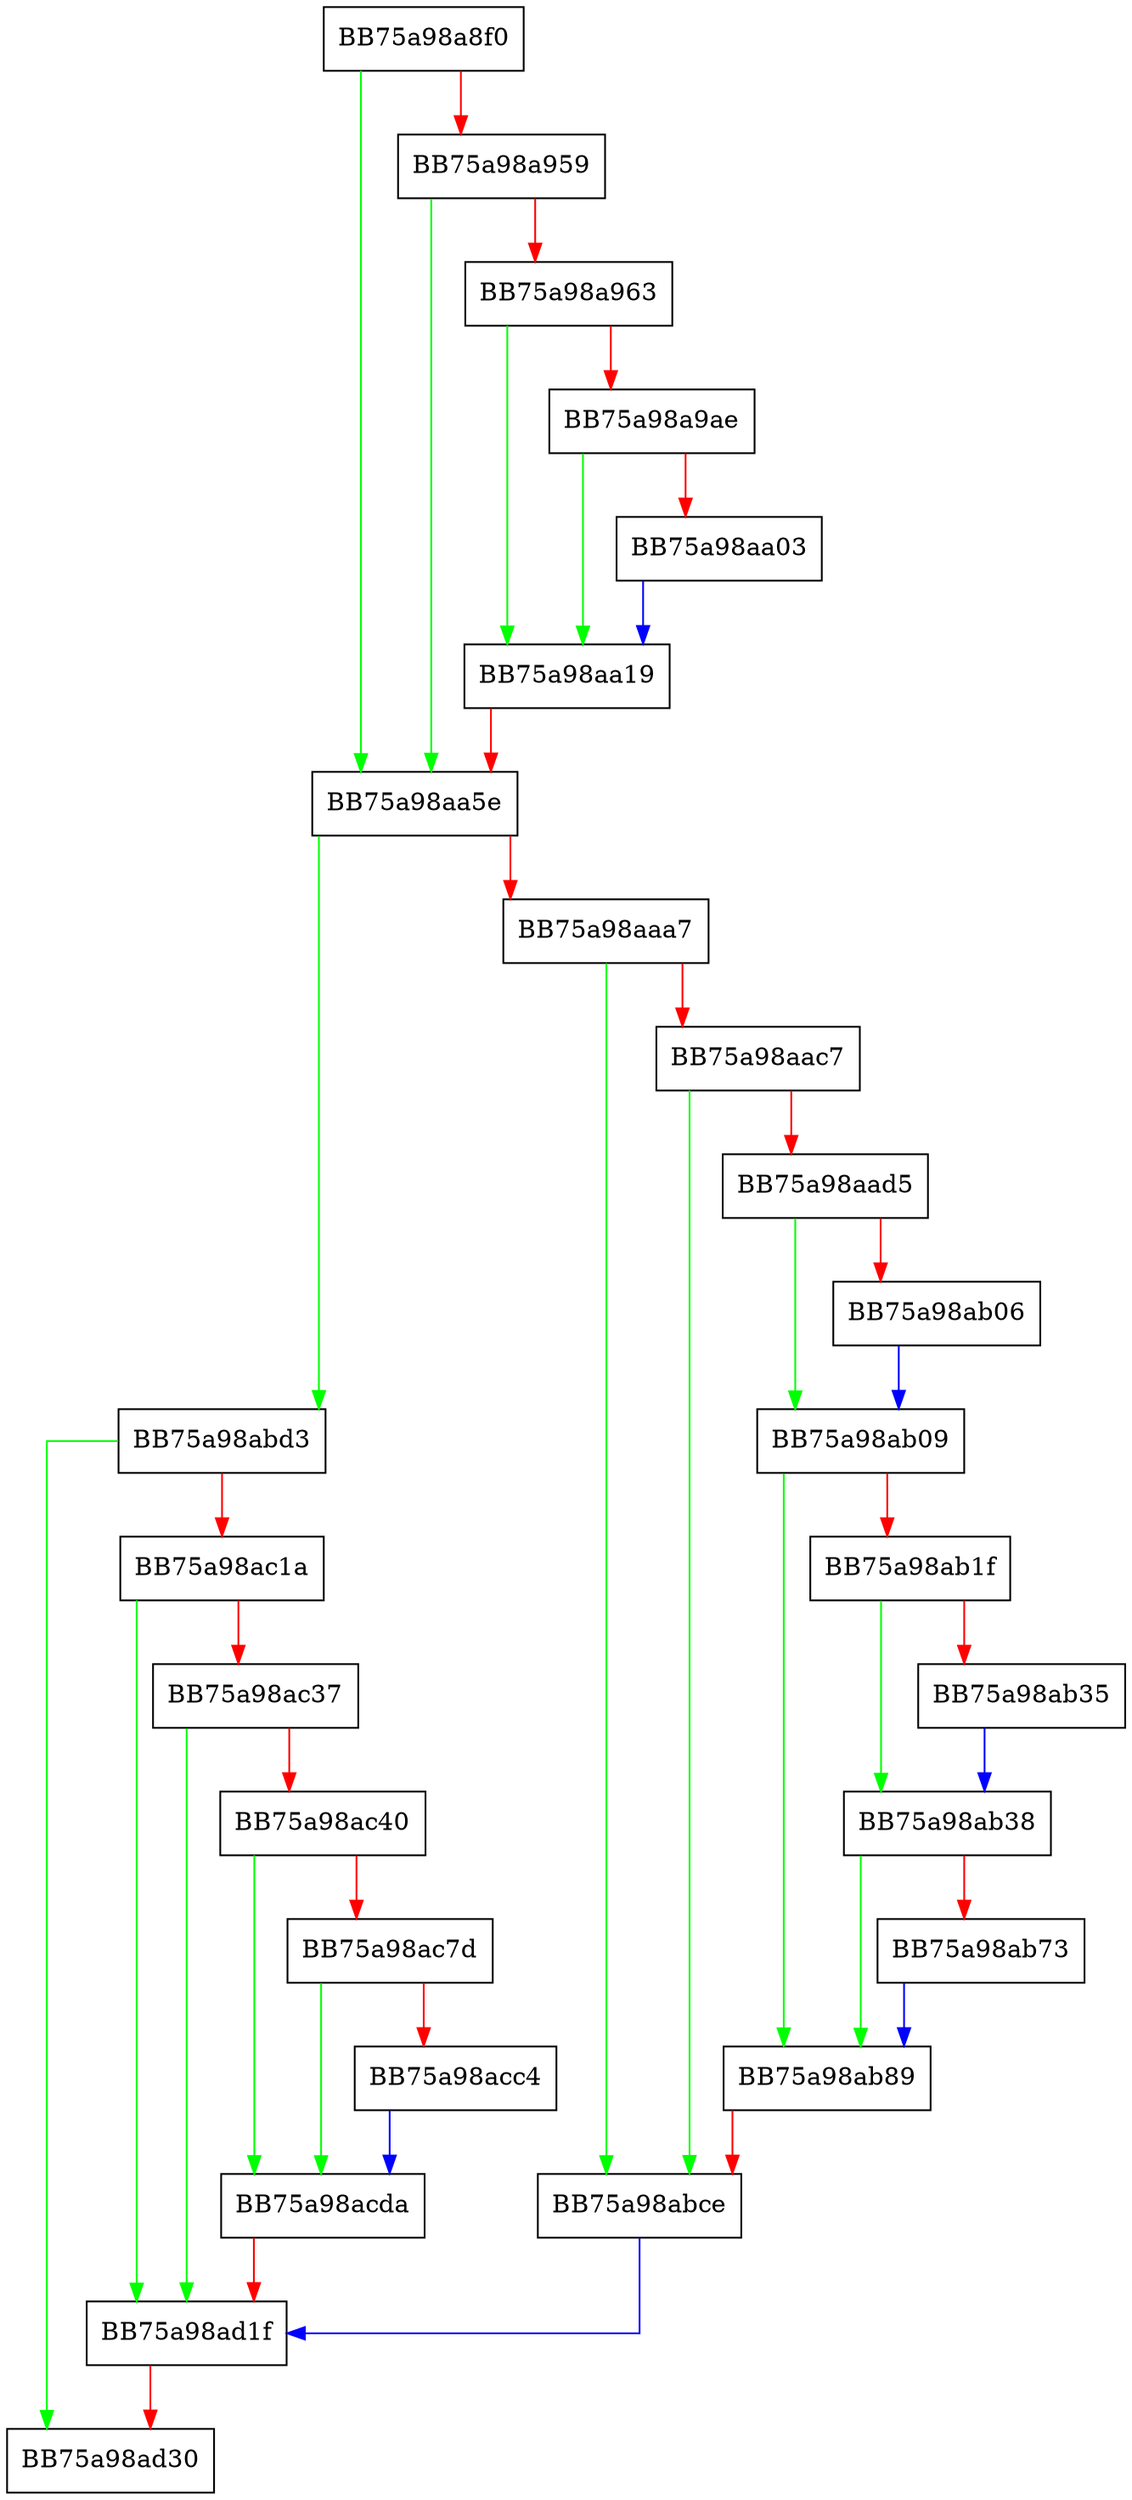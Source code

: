 digraph init {
  node [shape="box"];
  graph [splines=ortho];
  BB75a98a8f0 -> BB75a98aa5e [color="green"];
  BB75a98a8f0 -> BB75a98a959 [color="red"];
  BB75a98a959 -> BB75a98aa5e [color="green"];
  BB75a98a959 -> BB75a98a963 [color="red"];
  BB75a98a963 -> BB75a98aa19 [color="green"];
  BB75a98a963 -> BB75a98a9ae [color="red"];
  BB75a98a9ae -> BB75a98aa19 [color="green"];
  BB75a98a9ae -> BB75a98aa03 [color="red"];
  BB75a98aa03 -> BB75a98aa19 [color="blue"];
  BB75a98aa19 -> BB75a98aa5e [color="red"];
  BB75a98aa5e -> BB75a98abd3 [color="green"];
  BB75a98aa5e -> BB75a98aaa7 [color="red"];
  BB75a98aaa7 -> BB75a98abce [color="green"];
  BB75a98aaa7 -> BB75a98aac7 [color="red"];
  BB75a98aac7 -> BB75a98abce [color="green"];
  BB75a98aac7 -> BB75a98aad5 [color="red"];
  BB75a98aad5 -> BB75a98ab09 [color="green"];
  BB75a98aad5 -> BB75a98ab06 [color="red"];
  BB75a98ab06 -> BB75a98ab09 [color="blue"];
  BB75a98ab09 -> BB75a98ab89 [color="green"];
  BB75a98ab09 -> BB75a98ab1f [color="red"];
  BB75a98ab1f -> BB75a98ab38 [color="green"];
  BB75a98ab1f -> BB75a98ab35 [color="red"];
  BB75a98ab35 -> BB75a98ab38 [color="blue"];
  BB75a98ab38 -> BB75a98ab89 [color="green"];
  BB75a98ab38 -> BB75a98ab73 [color="red"];
  BB75a98ab73 -> BB75a98ab89 [color="blue"];
  BB75a98ab89 -> BB75a98abce [color="red"];
  BB75a98abce -> BB75a98ad1f [color="blue"];
  BB75a98abd3 -> BB75a98ad30 [color="green"];
  BB75a98abd3 -> BB75a98ac1a [color="red"];
  BB75a98ac1a -> BB75a98ad1f [color="green"];
  BB75a98ac1a -> BB75a98ac37 [color="red"];
  BB75a98ac37 -> BB75a98ad1f [color="green"];
  BB75a98ac37 -> BB75a98ac40 [color="red"];
  BB75a98ac40 -> BB75a98acda [color="green"];
  BB75a98ac40 -> BB75a98ac7d [color="red"];
  BB75a98ac7d -> BB75a98acda [color="green"];
  BB75a98ac7d -> BB75a98acc4 [color="red"];
  BB75a98acc4 -> BB75a98acda [color="blue"];
  BB75a98acda -> BB75a98ad1f [color="red"];
  BB75a98ad1f -> BB75a98ad30 [color="red"];
}